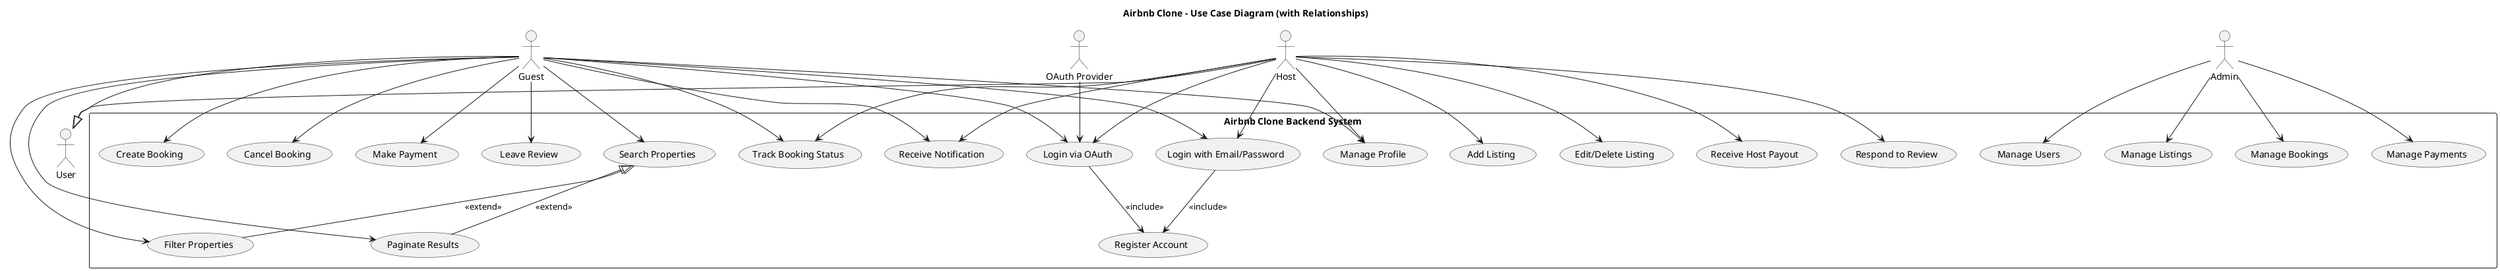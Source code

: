 @startuml AirbnbClone_UseCaseDiagram

title Airbnb Clone – Use Case Diagram (with Relationships)

' Define Actors
actor "User" as User
actor "Guest" as Guest
actor "Host" as Host
actor "Admin" as Admin
actor "OAuth Provider" as OAuth

' Actor Generalization
Guest --|> User
Host --|> User

' System Boundary
rectangle "Airbnb Clone Backend System" {

  ' === User Management ===
  usecase "Register Account" as UC_Register
  usecase "Login with Email/Password" as UC_LoginEmail
  usecase "Login via OAuth" as UC_LoginOAuth
  usecase "Manage Profile" as UC_Profile

  ' === Property Management ===
  usecase "Add Listing" as UC_AddListing
  usecase "Edit/Delete Listing" as UC_EditListing

  ' === Search and Filtering ===
  usecase "Search Properties" as UC_Search
  usecase "Filter Properties" as UC_Filter
  usecase "Paginate Results" as UC_Paginate

  ' === Booking Management ===
  usecase "Create Booking" as UC_Book
  usecase "Cancel Booking" as UC_CancelBooking
  usecase "Track Booking Status" as UC_BookingStatus

  ' === Payment ===
  usecase "Make Payment" as UC_Pay
  usecase "Receive Host Payout" as UC_Payout

  ' === Reviews ===
  usecase "Leave Review" as UC_Review
  usecase "Respond to Review" as UC_RespondReview

  ' === Notifications ===
  usecase "Receive Notification" as UC_Notify

  ' === Admin ===
  usecase "Manage Users" as UC_AdminUsers
  usecase "Manage Listings" as UC_AdminListings
  usecase "Manage Bookings" as UC_AdminBookings
  usecase "Manage Payments" as UC_AdminPayments
}

' === Relationships ===

' Include: Login always includes auth
UC_LoginEmail --> UC_Register : <<include>>
UC_LoginOAuth --> UC_Register : <<include>>

' Extend: Filter and Pagination are optional to Search
UC_Search <|-- UC_Filter : <<extend>>
UC_Search <|-- UC_Paginate : <<extend>>

' Guest
Guest --> UC_LoginEmail
Guest --> UC_LoginOAuth
Guest --> UC_Profile
Guest --> UC_Search
Guest --> UC_Filter
Guest --> UC_Paginate
Guest --> UC_Book
Guest --> UC_CancelBooking
Guest --> UC_BookingStatus
Guest --> UC_Pay
Guest --> UC_Review
Guest --> UC_Notify

' Host
Host --> UC_LoginEmail
Host --> UC_LoginOAuth
Host --> UC_Profile
Host --> UC_AddListing
Host --> UC_EditListing
Host --> UC_BookingStatus
Host --> UC_Payout
Host --> UC_RespondReview
Host --> UC_Notify

' OAuth Provider
OAuth --> UC_LoginOAuth

' Admin
Admin --> UC_AdminUsers
Admin --> UC_AdminListings
Admin --> UC_AdminBookings
Admin --> UC_AdminPayments

@enduml
